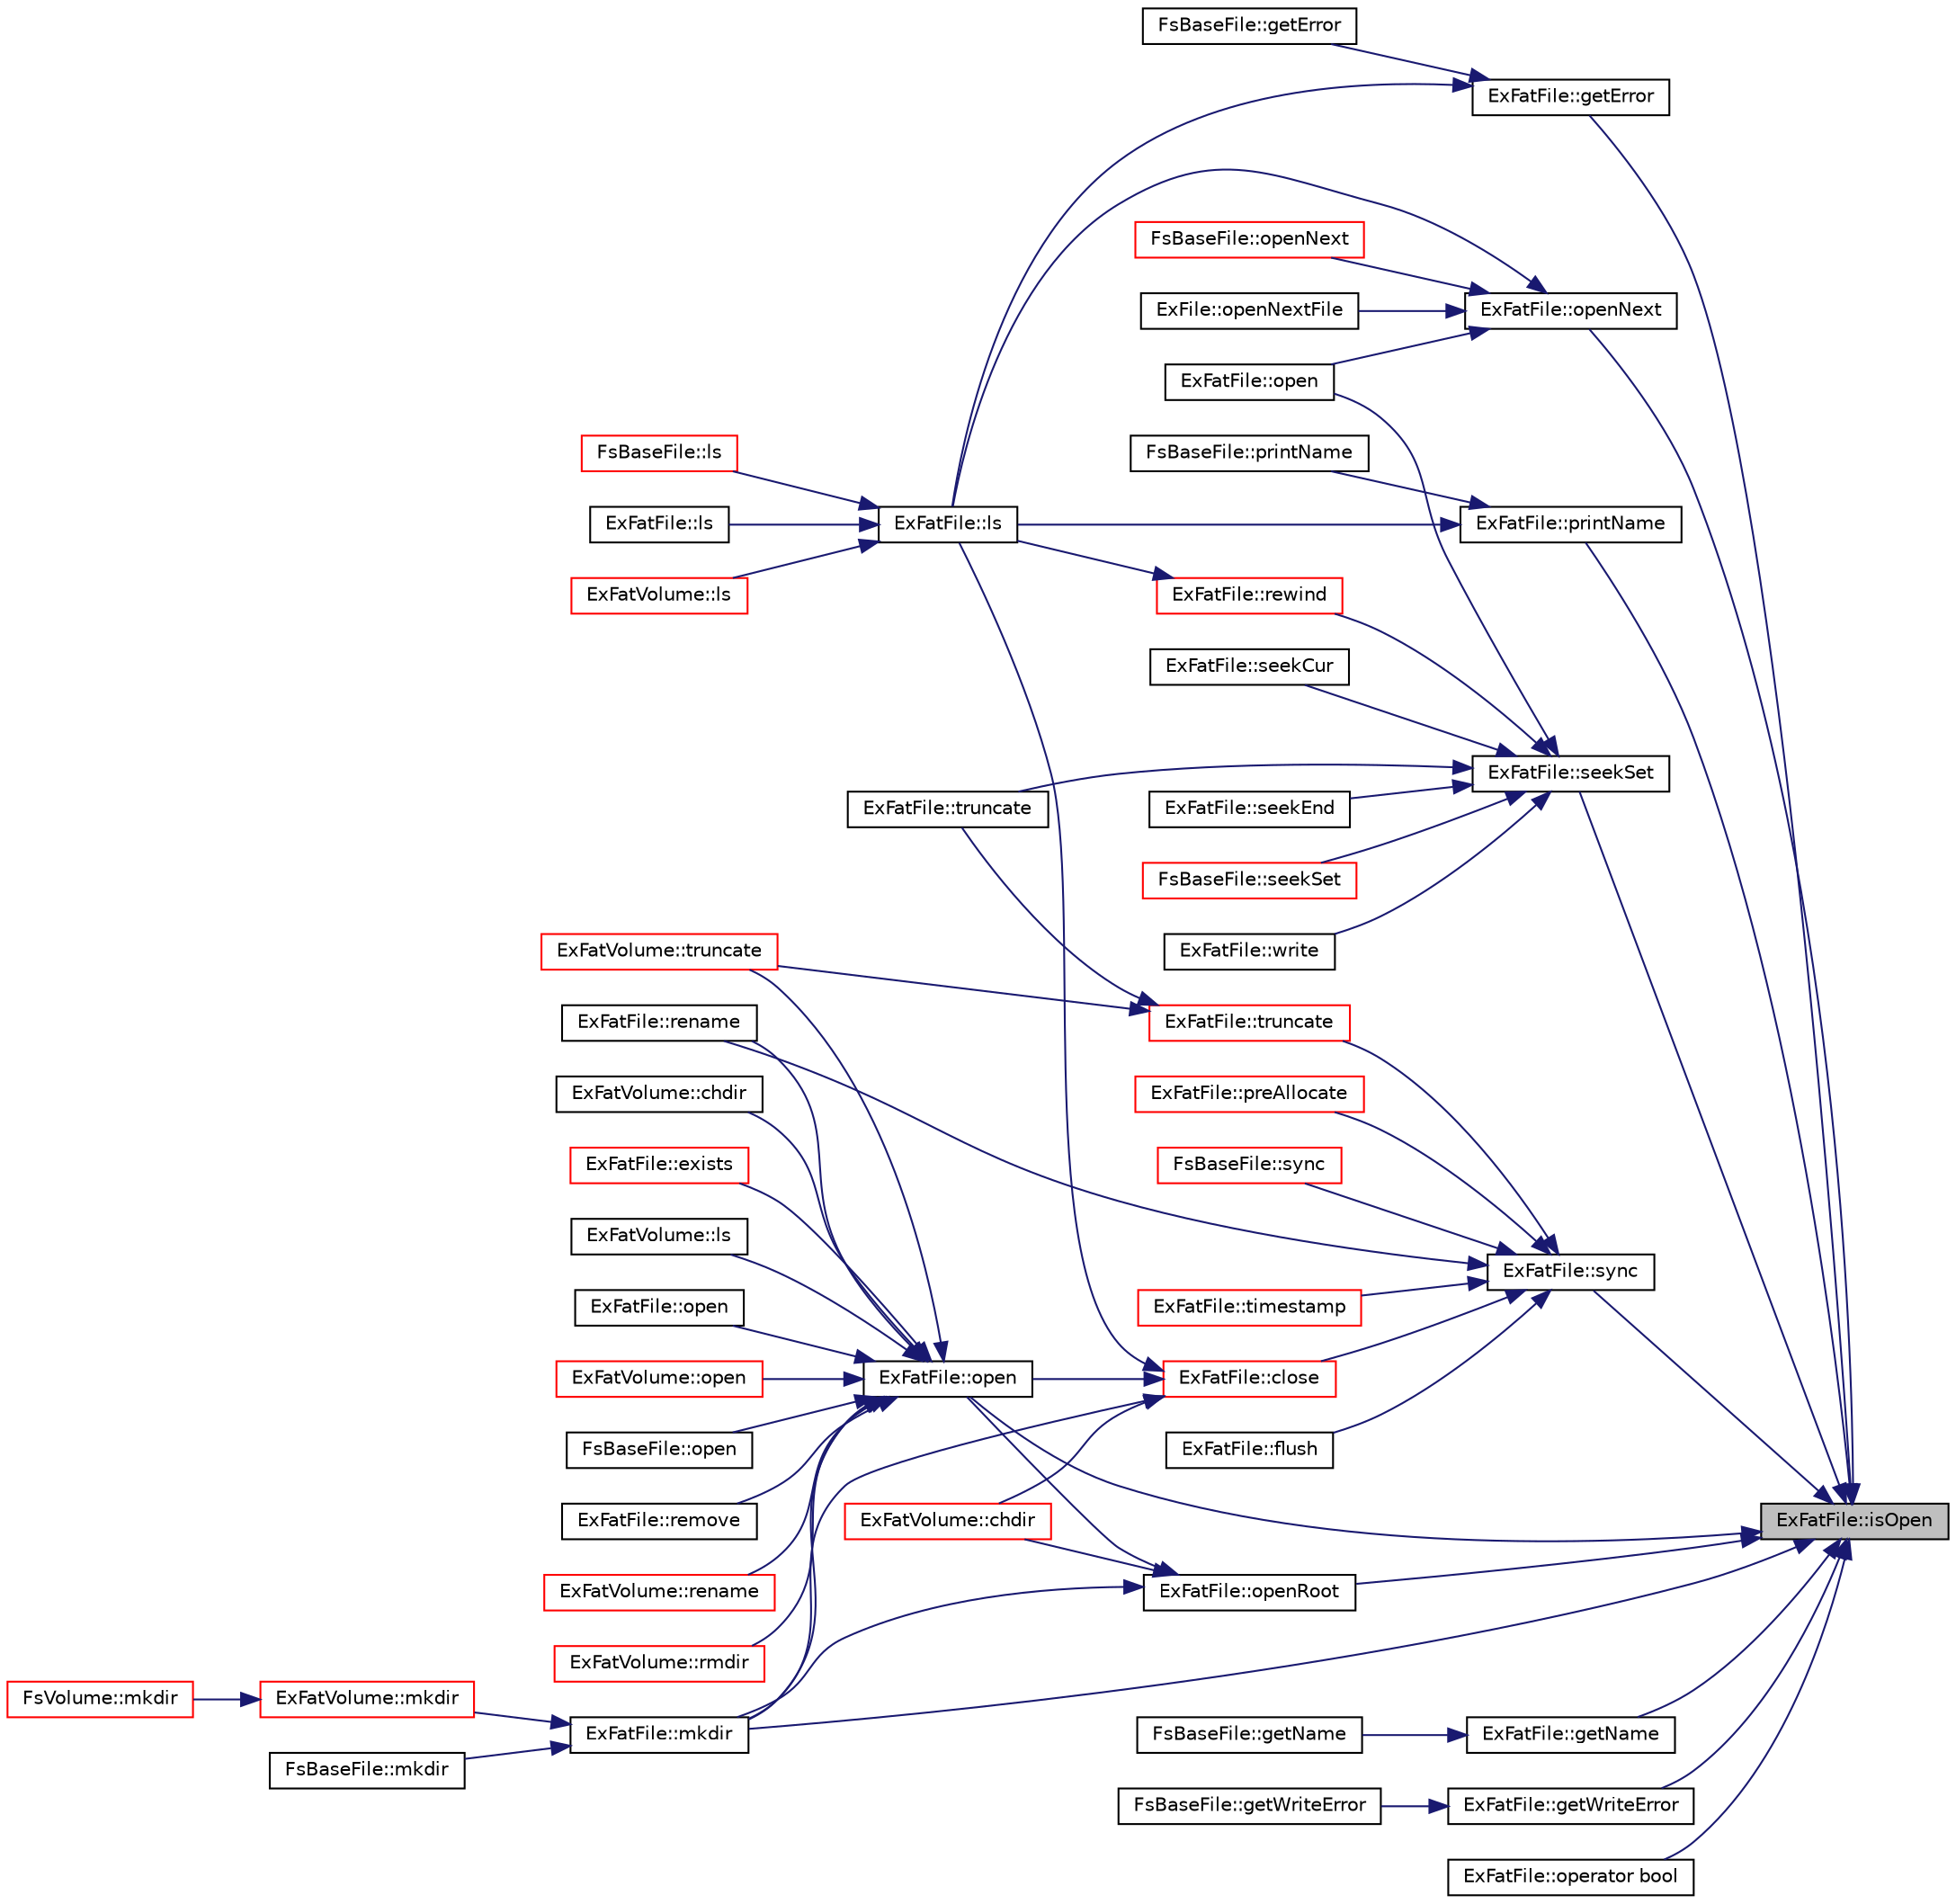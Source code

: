 digraph "ExFatFile::isOpen"
{
 // LATEX_PDF_SIZE
  edge [fontname="Helvetica",fontsize="10",labelfontname="Helvetica",labelfontsize="10"];
  node [fontname="Helvetica",fontsize="10",shape=record];
  rankdir="RL";
  Node1 [label="ExFatFile::isOpen",height=0.2,width=0.4,color="black", fillcolor="grey75", style="filled", fontcolor="black",tooltip=" "];
  Node1 -> Node2 [dir="back",color="midnightblue",fontsize="10",style="solid",fontname="Helvetica"];
  Node2 [label="ExFatFile::getError",height=0.2,width=0.4,color="black", fillcolor="white", style="filled",URL="$class_ex_fat_file.html#ac697224450ca216c60585d25f5f6e310",tooltip=" "];
  Node2 -> Node3 [dir="back",color="midnightblue",fontsize="10",style="solid",fontname="Helvetica"];
  Node3 [label="FsBaseFile::getError",height=0.2,width=0.4,color="black", fillcolor="white", style="filled",URL="$class_fs_base_file.html#a7553d4aeb68fe8d3f1b61a16c8005e34",tooltip=" "];
  Node2 -> Node4 [dir="back",color="midnightblue",fontsize="10",style="solid",fontname="Helvetica"];
  Node4 [label="ExFatFile::ls",height=0.2,width=0.4,color="black", fillcolor="white", style="filled",URL="$class_ex_fat_file.html#aa0e074c891f3db5ea2ebd491667b03a6",tooltip=" "];
  Node4 -> Node5 [dir="back",color="midnightblue",fontsize="10",style="solid",fontname="Helvetica"];
  Node5 [label="FsBaseFile::ls",height=0.2,width=0.4,color="red", fillcolor="white", style="filled",URL="$class_fs_base_file.html#aecbc336b952eebebfdfcf917863183ee",tooltip=" "];
  Node4 -> Node7 [dir="back",color="midnightblue",fontsize="10",style="solid",fontname="Helvetica"];
  Node7 [label="ExFatFile::ls",height=0.2,width=0.4,color="black", fillcolor="white", style="filled",URL="$class_ex_fat_file.html#a09f8beb55f939874e93c1df6c8a046d4",tooltip=" "];
  Node4 -> Node8 [dir="back",color="midnightblue",fontsize="10",style="solid",fontname="Helvetica"];
  Node8 [label="ExFatVolume::ls",height=0.2,width=0.4,color="red", fillcolor="white", style="filled",URL="$class_ex_fat_volume.html#abe1e8cad0a5922984b28edfd987bc856",tooltip=" "];
  Node1 -> Node11 [dir="back",color="midnightblue",fontsize="10",style="solid",fontname="Helvetica"];
  Node11 [label="ExFatFile::getName",height=0.2,width=0.4,color="black", fillcolor="white", style="filled",URL="$class_ex_fat_file.html#aba93e2c18be9fa4df7e067b7d6ac5906",tooltip=" "];
  Node11 -> Node12 [dir="back",color="midnightblue",fontsize="10",style="solid",fontname="Helvetica"];
  Node12 [label="FsBaseFile::getName",height=0.2,width=0.4,color="black", fillcolor="white", style="filled",URL="$class_fs_base_file.html#ad2099dbe6bb8f61e1bf933d8e97b2d86",tooltip=" "];
  Node1 -> Node13 [dir="back",color="midnightblue",fontsize="10",style="solid",fontname="Helvetica"];
  Node13 [label="ExFatFile::getWriteError",height=0.2,width=0.4,color="black", fillcolor="white", style="filled",URL="$class_ex_fat_file.html#a01da9896a59671a61f90dd20c3ac5d07",tooltip=" "];
  Node13 -> Node14 [dir="back",color="midnightblue",fontsize="10",style="solid",fontname="Helvetica"];
  Node14 [label="FsBaseFile::getWriteError",height=0.2,width=0.4,color="black", fillcolor="white", style="filled",URL="$class_fs_base_file.html#ab5525bef93bab61569225374d475f2cb",tooltip=" "];
  Node1 -> Node15 [dir="back",color="midnightblue",fontsize="10",style="solid",fontname="Helvetica"];
  Node15 [label="ExFatFile::mkdir",height=0.2,width=0.4,color="black", fillcolor="white", style="filled",URL="$class_ex_fat_file.html#a3a393624d52854e74bf385c9e513a86d",tooltip=" "];
  Node15 -> Node16 [dir="back",color="midnightblue",fontsize="10",style="solid",fontname="Helvetica"];
  Node16 [label="ExFatVolume::mkdir",height=0.2,width=0.4,color="red", fillcolor="white", style="filled",URL="$class_ex_fat_volume.html#a407b93b16554b26ff52f7b762a9217aa",tooltip=" "];
  Node16 -> Node17 [dir="back",color="midnightblue",fontsize="10",style="solid",fontname="Helvetica"];
  Node17 [label="FsVolume::mkdir",height=0.2,width=0.4,color="red", fillcolor="white", style="filled",URL="$class_fs_volume.html#a9d38c297dccceeb5f48dceb17232368d",tooltip=" "];
  Node15 -> Node20 [dir="back",color="midnightblue",fontsize="10",style="solid",fontname="Helvetica"];
  Node20 [label="FsBaseFile::mkdir",height=0.2,width=0.4,color="black", fillcolor="white", style="filled",URL="$class_fs_base_file.html#a8b7aa7f2c63882e483336dfe12ef6800",tooltip=" "];
  Node1 -> Node21 [dir="back",color="midnightblue",fontsize="10",style="solid",fontname="Helvetica"];
  Node21 [label="ExFatFile::open",height=0.2,width=0.4,color="black", fillcolor="white", style="filled",URL="$class_ex_fat_file.html#ad0be05c5c7092317089872778052cbd7",tooltip=" "];
  Node21 -> Node22 [dir="back",color="midnightblue",fontsize="10",style="solid",fontname="Helvetica"];
  Node22 [label="ExFatVolume::chdir",height=0.2,width=0.4,color="black", fillcolor="white", style="filled",URL="$class_ex_fat_volume.html#a4e0a0e838088f31b15a36925f21c314c",tooltip=" "];
  Node21 -> Node23 [dir="back",color="midnightblue",fontsize="10",style="solid",fontname="Helvetica"];
  Node23 [label="ExFatFile::exists",height=0.2,width=0.4,color="red", fillcolor="white", style="filled",URL="$class_ex_fat_file.html#a22a717ddc6d2004c540c67a14264d9dd",tooltip=" "];
  Node21 -> Node25 [dir="back",color="midnightblue",fontsize="10",style="solid",fontname="Helvetica"];
  Node25 [label="ExFatVolume::ls",height=0.2,width=0.4,color="black", fillcolor="white", style="filled",URL="$class_ex_fat_volume.html#aad2de66514174edb37b0fe7e44b33abf",tooltip=" "];
  Node21 -> Node15 [dir="back",color="midnightblue",fontsize="10",style="solid",fontname="Helvetica"];
  Node21 -> Node26 [dir="back",color="midnightblue",fontsize="10",style="solid",fontname="Helvetica"];
  Node26 [label="ExFatFile::open",height=0.2,width=0.4,color="black", fillcolor="white", style="filled",URL="$class_ex_fat_file.html#a32be0584c62b9eba57f386b03e350e43",tooltip=" "];
  Node21 -> Node27 [dir="back",color="midnightblue",fontsize="10",style="solid",fontname="Helvetica"];
  Node27 [label="ExFatVolume::open",height=0.2,width=0.4,color="red", fillcolor="white", style="filled",URL="$class_ex_fat_volume.html#a9686979b368d287b5bdde9f8824609f9",tooltip=" "];
  Node21 -> Node29 [dir="back",color="midnightblue",fontsize="10",style="solid",fontname="Helvetica"];
  Node29 [label="FsBaseFile::open",height=0.2,width=0.4,color="black", fillcolor="white", style="filled",URL="$class_fs_base_file.html#a9786eb47f5d001e89ff291c271517547",tooltip=" "];
  Node21 -> Node30 [dir="back",color="midnightblue",fontsize="10",style="solid",fontname="Helvetica"];
  Node30 [label="ExFatFile::remove",height=0.2,width=0.4,color="black", fillcolor="white", style="filled",URL="$class_ex_fat_file.html#ad10417a851dba3d40a78eb2c0eb11fff",tooltip=" "];
  Node21 -> Node31 [dir="back",color="midnightblue",fontsize="10",style="solid",fontname="Helvetica"];
  Node31 [label="ExFatVolume::rename",height=0.2,width=0.4,color="red", fillcolor="white", style="filled",URL="$class_ex_fat_volume.html#a8dcd1b108167803a24f7314f5fce6bc4",tooltip=" "];
  Node21 -> Node35 [dir="back",color="midnightblue",fontsize="10",style="solid",fontname="Helvetica"];
  Node35 [label="ExFatFile::rename",height=0.2,width=0.4,color="black", fillcolor="white", style="filled",URL="$class_ex_fat_file.html#aea570a3b6afbe633d874803b137a46b8",tooltip=" "];
  Node21 -> Node36 [dir="back",color="midnightblue",fontsize="10",style="solid",fontname="Helvetica"];
  Node36 [label="ExFatVolume::rmdir",height=0.2,width=0.4,color="red", fillcolor="white", style="filled",URL="$class_ex_fat_volume.html#ab9e3e7d9538c905ca60b834e244943ee",tooltip=" "];
  Node21 -> Node40 [dir="back",color="midnightblue",fontsize="10",style="solid",fontname="Helvetica"];
  Node40 [label="ExFatVolume::truncate",height=0.2,width=0.4,color="red", fillcolor="white", style="filled",URL="$class_ex_fat_volume.html#ae5cbcdd7907a882b4686cb3ba7e85bcc",tooltip=" "];
  Node1 -> Node42 [dir="back",color="midnightblue",fontsize="10",style="solid",fontname="Helvetica"];
  Node42 [label="ExFatFile::openNext",height=0.2,width=0.4,color="black", fillcolor="white", style="filled",URL="$class_ex_fat_file.html#a3ea80d4e3dd4340c2d282097ad12c249",tooltip=" "];
  Node42 -> Node4 [dir="back",color="midnightblue",fontsize="10",style="solid",fontname="Helvetica"];
  Node42 -> Node43 [dir="back",color="midnightblue",fontsize="10",style="solid",fontname="Helvetica"];
  Node43 [label="ExFatFile::open",height=0.2,width=0.4,color="black", fillcolor="white", style="filled",URL="$class_ex_fat_file.html#a414b64dc30551e05dcc46f04e0f6413a",tooltip=" "];
  Node42 -> Node44 [dir="back",color="midnightblue",fontsize="10",style="solid",fontname="Helvetica"];
  Node44 [label="FsBaseFile::openNext",height=0.2,width=0.4,color="red", fillcolor="white", style="filled",URL="$class_fs_base_file.html#acb9b1075f4db76fa7e0521c9aff9c3df",tooltip=" "];
  Node42 -> Node46 [dir="back",color="midnightblue",fontsize="10",style="solid",fontname="Helvetica"];
  Node46 [label="ExFile::openNextFile",height=0.2,width=0.4,color="black", fillcolor="white", style="filled",URL="$class_ex_file.html#ac33383190264a3b74434877f0ff7e6d6",tooltip=" "];
  Node1 -> Node47 [dir="back",color="midnightblue",fontsize="10",style="solid",fontname="Helvetica"];
  Node47 [label="ExFatFile::openRoot",height=0.2,width=0.4,color="black", fillcolor="white", style="filled",URL="$class_ex_fat_file.html#af664c1da1bfa0bb5f6eb933bc25f757e",tooltip=" "];
  Node47 -> Node48 [dir="back",color="midnightblue",fontsize="10",style="solid",fontname="Helvetica"];
  Node48 [label="ExFatVolume::chdir",height=0.2,width=0.4,color="red", fillcolor="white", style="filled",URL="$class_ex_fat_volume.html#abdc1addfc9474bf42cab31bcb49b4b65",tooltip=" "];
  Node47 -> Node15 [dir="back",color="midnightblue",fontsize="10",style="solid",fontname="Helvetica"];
  Node47 -> Node21 [dir="back",color="midnightblue",fontsize="10",style="solid",fontname="Helvetica"];
  Node1 -> Node59 [dir="back",color="midnightblue",fontsize="10",style="solid",fontname="Helvetica"];
  Node59 [label="ExFatFile::operator bool",height=0.2,width=0.4,color="black", fillcolor="white", style="filled",URL="$class_ex_fat_file.html#aa1abbd813f27d488f0ff439ccbc9ca98",tooltip=" "];
  Node1 -> Node60 [dir="back",color="midnightblue",fontsize="10",style="solid",fontname="Helvetica"];
  Node60 [label="ExFatFile::printName",height=0.2,width=0.4,color="black", fillcolor="white", style="filled",URL="$class_ex_fat_file.html#a095c0a865e5e5b6463c3dc0c90680635",tooltip=" "];
  Node60 -> Node4 [dir="back",color="midnightblue",fontsize="10",style="solid",fontname="Helvetica"];
  Node60 -> Node61 [dir="back",color="midnightblue",fontsize="10",style="solid",fontname="Helvetica"];
  Node61 [label="FsBaseFile::printName",height=0.2,width=0.4,color="black", fillcolor="white", style="filled",URL="$class_fs_base_file.html#a178a1cbe2bce19758a55bd00fa262732",tooltip=" "];
  Node1 -> Node62 [dir="back",color="midnightblue",fontsize="10",style="solid",fontname="Helvetica"];
  Node62 [label="ExFatFile::seekSet",height=0.2,width=0.4,color="black", fillcolor="white", style="filled",URL="$class_ex_fat_file.html#a9834c4da2f14c66f4bda26938ebb36f6",tooltip=" "];
  Node62 -> Node43 [dir="back",color="midnightblue",fontsize="10",style="solid",fontname="Helvetica"];
  Node62 -> Node63 [dir="back",color="midnightblue",fontsize="10",style="solid",fontname="Helvetica"];
  Node63 [label="ExFatFile::rewind",height=0.2,width=0.4,color="red", fillcolor="white", style="filled",URL="$class_ex_fat_file.html#a3c1d3ef65284ffb13ed3ceee472adf9a",tooltip=" "];
  Node63 -> Node4 [dir="back",color="midnightblue",fontsize="10",style="solid",fontname="Helvetica"];
  Node62 -> Node68 [dir="back",color="midnightblue",fontsize="10",style="solid",fontname="Helvetica"];
  Node68 [label="ExFatFile::seekCur",height=0.2,width=0.4,color="black", fillcolor="white", style="filled",URL="$class_ex_fat_file.html#ab42494880cf229adfb0fc8edb0647686",tooltip=" "];
  Node62 -> Node69 [dir="back",color="midnightblue",fontsize="10",style="solid",fontname="Helvetica"];
  Node69 [label="ExFatFile::seekEnd",height=0.2,width=0.4,color="black", fillcolor="white", style="filled",URL="$class_ex_fat_file.html#a2994a71751ed4f137f48b2e9a7d94091",tooltip=" "];
  Node62 -> Node70 [dir="back",color="midnightblue",fontsize="10",style="solid",fontname="Helvetica"];
  Node70 [label="FsBaseFile::seekSet",height=0.2,width=0.4,color="red", fillcolor="white", style="filled",URL="$class_fs_base_file.html#a460f7598c903b8a4b4fe868dacccb6dd",tooltip=" "];
  Node62 -> Node74 [dir="back",color="midnightblue",fontsize="10",style="solid",fontname="Helvetica"];
  Node74 [label="ExFatFile::truncate",height=0.2,width=0.4,color="black", fillcolor="white", style="filled",URL="$class_ex_fat_file.html#a6262b0d6d43d2a426953a0a7d90f624f",tooltip=" "];
  Node62 -> Node75 [dir="back",color="midnightblue",fontsize="10",style="solid",fontname="Helvetica"];
  Node75 [label="ExFatFile::write",height=0.2,width=0.4,color="black", fillcolor="white", style="filled",URL="$class_ex_fat_file.html#abc1423c7b550614d1067e7173f8b46a8",tooltip=" "];
  Node1 -> Node76 [dir="back",color="midnightblue",fontsize="10",style="solid",fontname="Helvetica"];
  Node76 [label="ExFatFile::sync",height=0.2,width=0.4,color="black", fillcolor="white", style="filled",URL="$class_ex_fat_file.html#a2cb3638069afd2d01b79e5dff1a66f55",tooltip=" "];
  Node76 -> Node77 [dir="back",color="midnightblue",fontsize="10",style="solid",fontname="Helvetica"];
  Node77 [label="ExFatFile::close",height=0.2,width=0.4,color="red", fillcolor="white", style="filled",URL="$class_ex_fat_file.html#a7ba9e04099bdf8fd34220ebfdde72867",tooltip=" "];
  Node77 -> Node48 [dir="back",color="midnightblue",fontsize="10",style="solid",fontname="Helvetica"];
  Node77 -> Node4 [dir="back",color="midnightblue",fontsize="10",style="solid",fontname="Helvetica"];
  Node77 -> Node15 [dir="back",color="midnightblue",fontsize="10",style="solid",fontname="Helvetica"];
  Node77 -> Node21 [dir="back",color="midnightblue",fontsize="10",style="solid",fontname="Helvetica"];
  Node76 -> Node81 [dir="back",color="midnightblue",fontsize="10",style="solid",fontname="Helvetica"];
  Node81 [label="ExFatFile::flush",height=0.2,width=0.4,color="black", fillcolor="white", style="filled",URL="$class_ex_fat_file.html#ab16f38103a13394bffd8aa5be830c4fe",tooltip=" "];
  Node76 -> Node82 [dir="back",color="midnightblue",fontsize="10",style="solid",fontname="Helvetica"];
  Node82 [label="ExFatFile::preAllocate",height=0.2,width=0.4,color="red", fillcolor="white", style="filled",URL="$class_ex_fat_file.html#a35a5093014e80965e49c84b61780556f",tooltip=" "];
  Node76 -> Node35 [dir="back",color="midnightblue",fontsize="10",style="solid",fontname="Helvetica"];
  Node76 -> Node84 [dir="back",color="midnightblue",fontsize="10",style="solid",fontname="Helvetica"];
  Node84 [label="FsBaseFile::sync",height=0.2,width=0.4,color="red", fillcolor="white", style="filled",URL="$class_fs_base_file.html#acf2d9261c5c1b1b022a0414cdfe0a17b",tooltip=" "];
  Node76 -> Node86 [dir="back",color="midnightblue",fontsize="10",style="solid",fontname="Helvetica"];
  Node86 [label="ExFatFile::timestamp",height=0.2,width=0.4,color="red", fillcolor="white", style="filled",URL="$class_ex_fat_file.html#a6d3ab10983e206401ebd5c24a1c46174",tooltip=" "];
  Node76 -> Node88 [dir="back",color="midnightblue",fontsize="10",style="solid",fontname="Helvetica"];
  Node88 [label="ExFatFile::truncate",height=0.2,width=0.4,color="red", fillcolor="white", style="filled",URL="$class_ex_fat_file.html#aca37955d3c7cce40f7f9e1ea078e5636",tooltip=" "];
  Node88 -> Node40 [dir="back",color="midnightblue",fontsize="10",style="solid",fontname="Helvetica"];
  Node88 -> Node74 [dir="back",color="midnightblue",fontsize="10",style="solid",fontname="Helvetica"];
}
